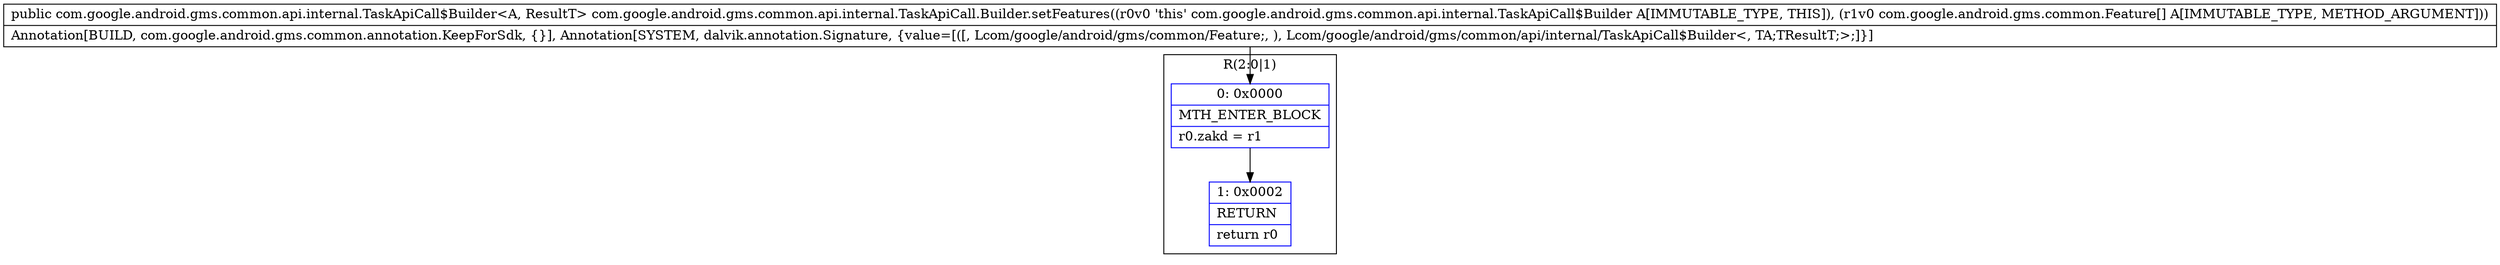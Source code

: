 digraph "CFG forcom.google.android.gms.common.api.internal.TaskApiCall.Builder.setFeatures([Lcom\/google\/android\/gms\/common\/Feature;)Lcom\/google\/android\/gms\/common\/api\/internal\/TaskApiCall$Builder;" {
subgraph cluster_Region_1363880375 {
label = "R(2:0|1)";
node [shape=record,color=blue];
Node_0 [shape=record,label="{0\:\ 0x0000|MTH_ENTER_BLOCK\l|r0.zakd = r1\l}"];
Node_1 [shape=record,label="{1\:\ 0x0002|RETURN\l|return r0\l}"];
}
MethodNode[shape=record,label="{public com.google.android.gms.common.api.internal.TaskApiCall$Builder\<A, ResultT\> com.google.android.gms.common.api.internal.TaskApiCall.Builder.setFeatures((r0v0 'this' com.google.android.gms.common.api.internal.TaskApiCall$Builder A[IMMUTABLE_TYPE, THIS]), (r1v0 com.google.android.gms.common.Feature[] A[IMMUTABLE_TYPE, METHOD_ARGUMENT]))  | Annotation[BUILD, com.google.android.gms.common.annotation.KeepForSdk, \{\}], Annotation[SYSTEM, dalvik.annotation.Signature, \{value=[([, Lcom\/google\/android\/gms\/common\/Feature;, ), Lcom\/google\/android\/gms\/common\/api\/internal\/TaskApiCall$Builder\<, TA;TResultT;\>;]\}]\l}"];
MethodNode -> Node_0;
Node_0 -> Node_1;
}

